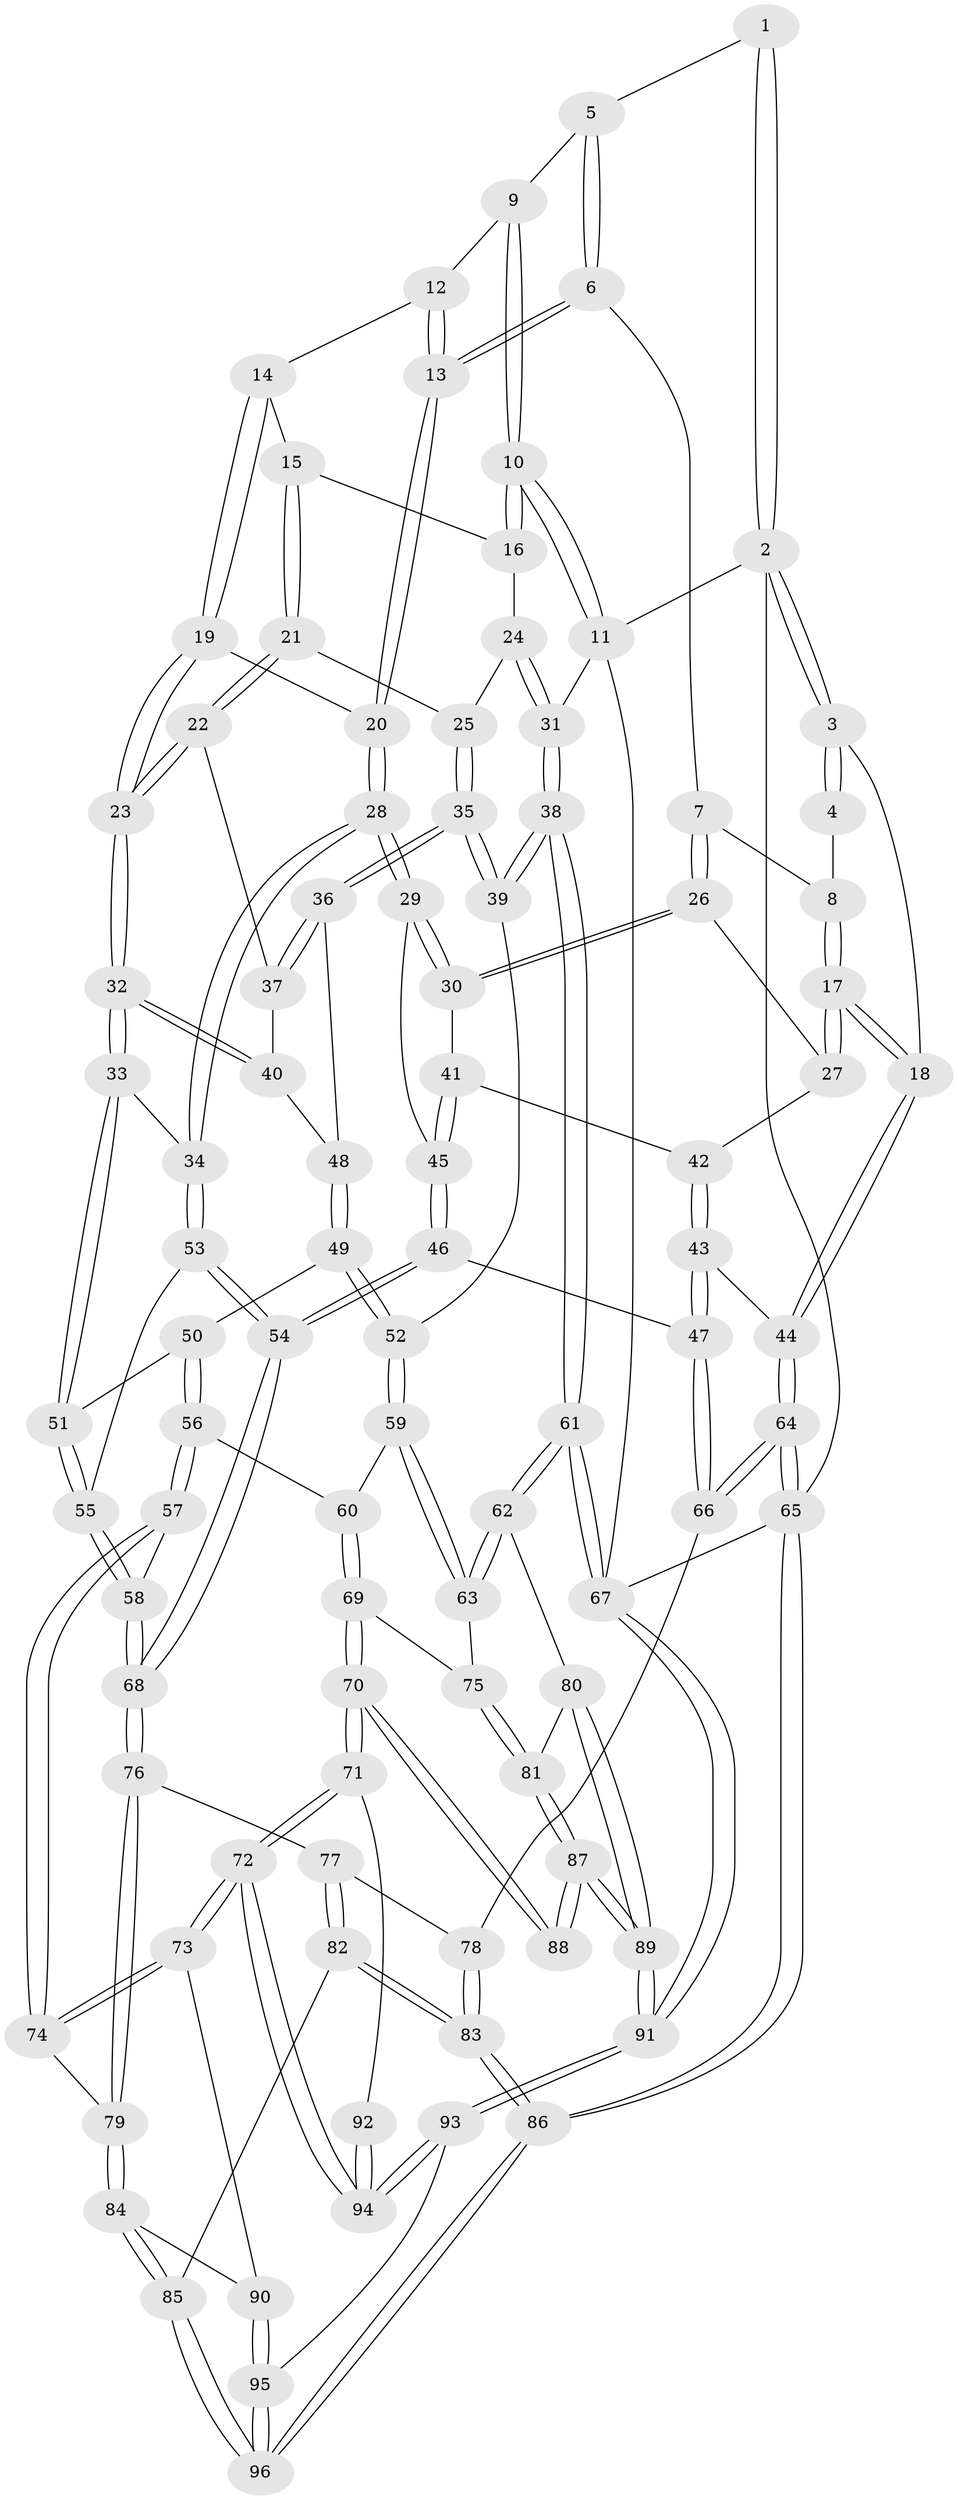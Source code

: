 // coarse degree distribution, {3: 0.08955223880597014, 8: 0.014925373134328358, 4: 0.4626865671641791, 5: 0.3283582089552239, 6: 0.1044776119402985}
// Generated by graph-tools (version 1.1) at 2025/52/02/27/25 19:52:44]
// undirected, 96 vertices, 237 edges
graph export_dot {
graph [start="1"]
  node [color=gray90,style=filled];
  1 [pos="+0.13698364498488488+0"];
  2 [pos="+0+0"];
  3 [pos="+0+0.2734326433521634"];
  4 [pos="+0.06936903854302175+0.07895284977938555"];
  5 [pos="+0.3301300877898045+0"];
  6 [pos="+0.33199008737502816+0"];
  7 [pos="+0.2893334601471447+0.07482635713906922"];
  8 [pos="+0.08583087307128894+0.15916323785366746"];
  9 [pos="+0.6231012704101513+0"];
  10 [pos="+1+0"];
  11 [pos="+1+0"];
  12 [pos="+0.6902952894644252+0.08454432209587318"];
  13 [pos="+0.5337531094520127+0.16076149903674783"];
  14 [pos="+0.739854985488739+0.13192905066776525"];
  15 [pos="+0.7410459364554771+0.1324623461709665"];
  16 [pos="+0.7985281686459883+0.09569519328013944"];
  17 [pos="+0.02833384327265765+0.2682628608177182"];
  18 [pos="+0+0.2924764657546684"];
  19 [pos="+0.6142330331713888+0.2498368311050958"];
  20 [pos="+0.5334815233037156+0.19623664669287819"];
  21 [pos="+0.7765123486231289+0.1967932032001359"];
  22 [pos="+0.7250105871134799+0.2943133993910576"];
  23 [pos="+0.6438500009712557+0.31655784169662415"];
  24 [pos="+0.9566853871922862+0.17607949505152554"];
  25 [pos="+0.8742308471580605+0.23740192187341638"];
  26 [pos="+0.2892906663148844+0.09057053140975256"];
  27 [pos="+0.06838289433907864+0.2813369639443881"];
  28 [pos="+0.39470804376083257+0.34009162454331476"];
  29 [pos="+0.36343473648871033+0.32308962906053107"];
  30 [pos="+0.32133552460416287+0.26926365099800936"];
  31 [pos="+1+0"];
  32 [pos="+0.615990911255901+0.38239057973112167"];
  33 [pos="+0.6109955988510822+0.3882841653778168"];
  34 [pos="+0.39596386335656386+0.34215149899209857"];
  35 [pos="+0.8845620355102728+0.36815350692623916"];
  36 [pos="+0.8333060782490862+0.36486470791538367"];
  37 [pos="+0.7679481743554651+0.3392023185314008"];
  38 [pos="+1+0.5471724192041104"];
  39 [pos="+0.9059331391995965+0.39311877769483905"];
  40 [pos="+0.7244553175512637+0.3966035490663851"];
  41 [pos="+0.12564614219322034+0.30100923655751033"];
  42 [pos="+0.08791206681837055+0.2934101423189383"];
  43 [pos="+0.12392764324520916+0.494075169790824"];
  44 [pos="+0+0.32940369204396747"];
  45 [pos="+0.21307438343759355+0.4308151283822979"];
  46 [pos="+0.15991195322823737+0.5358334256905694"];
  47 [pos="+0.15900067562763448+0.5357259807680714"];
  48 [pos="+0.7496021808928439+0.4268762374575086"];
  49 [pos="+0.7470857247825048+0.481242170519805"];
  50 [pos="+0.6288617651476434+0.4550751074612097"];
  51 [pos="+0.617166304508124+0.4366201671523285"];
  52 [pos="+0.7559032015942978+0.49083707237847396"];
  53 [pos="+0.4013059955525272+0.46294282651756136"];
  54 [pos="+0.2143253825044456+0.5789431199879677"];
  55 [pos="+0.4576013309450771+0.5443781331619937"];
  56 [pos="+0.6322082020163985+0.5784722942777266"];
  57 [pos="+0.4878336636421947+0.5928167873192463"];
  58 [pos="+0.45944316624592885+0.5520579222376761"];
  59 [pos="+0.7597206707917308+0.508405396776505"];
  60 [pos="+0.643844961272209+0.5882968538371062"];
  61 [pos="+1+0.6162319137595218"];
  62 [pos="+1+0.6256171237018898"];
  63 [pos="+0.8867462389309132+0.6572684300923004"];
  64 [pos="+0+0.668333043285235"];
  65 [pos="+0+1"];
  66 [pos="+0+0.6705596312732213"];
  67 [pos="+1+1"];
  68 [pos="+0.2555193451103045+0.6769352467791634"];
  69 [pos="+0.7171883513032559+0.7220459385783378"];
  70 [pos="+0.7093287630093488+0.7311563052540309"];
  71 [pos="+0.6179606354097389+0.8068771482940561"];
  72 [pos="+0.5862709771129675+0.827261876389534"];
  73 [pos="+0.5506319745616338+0.812969675271201"];
  74 [pos="+0.4813903906933427+0.7683957838056177"];
  75 [pos="+0.8216269797599656+0.6920445304512155"];
  76 [pos="+0.2564614454962774+0.6864492767664714"];
  77 [pos="+0.09904136147923671+0.7669547226891111"];
  78 [pos="+0+0.7127311861482107"];
  79 [pos="+0.3347061848832265+0.7810601677901622"];
  80 [pos="+0.9351373816665294+0.8539360778924729"];
  81 [pos="+0.8428151027111557+0.8534356005522507"];
  82 [pos="+0.11764633668935845+0.8665304603846394"];
  83 [pos="+0.052264736059357816+0.9440213641464766"];
  84 [pos="+0.30564265887025877+0.8483456110588985"];
  85 [pos="+0.27403998349927927+0.9000039363956808"];
  86 [pos="+0+1"];
  87 [pos="+0.826767659436072+0.8984441951300512"];
  88 [pos="+0.8090181633833647+0.8947775440465046"];
  89 [pos="+0.8865246856660745+0.9694843487807318"];
  90 [pos="+0.42718407630338723+0.939823306085415"];
  91 [pos="+0.9545398784175594+1"];
  92 [pos="+0.7814886296555289+0.9047511861637864"];
  93 [pos="+0.6337138087002813+1"];
  94 [pos="+0.6308173589350402+1"];
  95 [pos="+0.36274366622810283+1"];
  96 [pos="+0.28839063480098415+1"];
  1 -- 2;
  1 -- 2;
  1 -- 5;
  2 -- 3;
  2 -- 3;
  2 -- 11;
  2 -- 65;
  3 -- 4;
  3 -- 4;
  3 -- 18;
  4 -- 8;
  5 -- 6;
  5 -- 6;
  5 -- 9;
  6 -- 7;
  6 -- 13;
  6 -- 13;
  7 -- 8;
  7 -- 26;
  7 -- 26;
  8 -- 17;
  8 -- 17;
  9 -- 10;
  9 -- 10;
  9 -- 12;
  10 -- 11;
  10 -- 11;
  10 -- 16;
  10 -- 16;
  11 -- 31;
  11 -- 67;
  12 -- 13;
  12 -- 13;
  12 -- 14;
  13 -- 20;
  13 -- 20;
  14 -- 15;
  14 -- 19;
  14 -- 19;
  15 -- 16;
  15 -- 21;
  15 -- 21;
  16 -- 24;
  17 -- 18;
  17 -- 18;
  17 -- 27;
  17 -- 27;
  18 -- 44;
  18 -- 44;
  19 -- 20;
  19 -- 23;
  19 -- 23;
  20 -- 28;
  20 -- 28;
  21 -- 22;
  21 -- 22;
  21 -- 25;
  22 -- 23;
  22 -- 23;
  22 -- 37;
  23 -- 32;
  23 -- 32;
  24 -- 25;
  24 -- 31;
  24 -- 31;
  25 -- 35;
  25 -- 35;
  26 -- 27;
  26 -- 30;
  26 -- 30;
  27 -- 42;
  28 -- 29;
  28 -- 29;
  28 -- 34;
  28 -- 34;
  29 -- 30;
  29 -- 30;
  29 -- 45;
  30 -- 41;
  31 -- 38;
  31 -- 38;
  32 -- 33;
  32 -- 33;
  32 -- 40;
  32 -- 40;
  33 -- 34;
  33 -- 51;
  33 -- 51;
  34 -- 53;
  34 -- 53;
  35 -- 36;
  35 -- 36;
  35 -- 39;
  35 -- 39;
  36 -- 37;
  36 -- 37;
  36 -- 48;
  37 -- 40;
  38 -- 39;
  38 -- 39;
  38 -- 61;
  38 -- 61;
  39 -- 52;
  40 -- 48;
  41 -- 42;
  41 -- 45;
  41 -- 45;
  42 -- 43;
  42 -- 43;
  43 -- 44;
  43 -- 47;
  43 -- 47;
  44 -- 64;
  44 -- 64;
  45 -- 46;
  45 -- 46;
  46 -- 47;
  46 -- 54;
  46 -- 54;
  47 -- 66;
  47 -- 66;
  48 -- 49;
  48 -- 49;
  49 -- 50;
  49 -- 52;
  49 -- 52;
  50 -- 51;
  50 -- 56;
  50 -- 56;
  51 -- 55;
  51 -- 55;
  52 -- 59;
  52 -- 59;
  53 -- 54;
  53 -- 54;
  53 -- 55;
  54 -- 68;
  54 -- 68;
  55 -- 58;
  55 -- 58;
  56 -- 57;
  56 -- 57;
  56 -- 60;
  57 -- 58;
  57 -- 74;
  57 -- 74;
  58 -- 68;
  58 -- 68;
  59 -- 60;
  59 -- 63;
  59 -- 63;
  60 -- 69;
  60 -- 69;
  61 -- 62;
  61 -- 62;
  61 -- 67;
  61 -- 67;
  62 -- 63;
  62 -- 63;
  62 -- 80;
  63 -- 75;
  64 -- 65;
  64 -- 65;
  64 -- 66;
  64 -- 66;
  65 -- 86;
  65 -- 86;
  65 -- 67;
  66 -- 78;
  67 -- 91;
  67 -- 91;
  68 -- 76;
  68 -- 76;
  69 -- 70;
  69 -- 70;
  69 -- 75;
  70 -- 71;
  70 -- 71;
  70 -- 88;
  70 -- 88;
  71 -- 72;
  71 -- 72;
  71 -- 92;
  72 -- 73;
  72 -- 73;
  72 -- 94;
  72 -- 94;
  73 -- 74;
  73 -- 74;
  73 -- 90;
  74 -- 79;
  75 -- 81;
  75 -- 81;
  76 -- 77;
  76 -- 79;
  76 -- 79;
  77 -- 78;
  77 -- 82;
  77 -- 82;
  78 -- 83;
  78 -- 83;
  79 -- 84;
  79 -- 84;
  80 -- 81;
  80 -- 89;
  80 -- 89;
  81 -- 87;
  81 -- 87;
  82 -- 83;
  82 -- 83;
  82 -- 85;
  83 -- 86;
  83 -- 86;
  84 -- 85;
  84 -- 85;
  84 -- 90;
  85 -- 96;
  85 -- 96;
  86 -- 96;
  86 -- 96;
  87 -- 88;
  87 -- 88;
  87 -- 89;
  87 -- 89;
  89 -- 91;
  89 -- 91;
  90 -- 95;
  90 -- 95;
  91 -- 93;
  91 -- 93;
  92 -- 94;
  92 -- 94;
  93 -- 94;
  93 -- 94;
  93 -- 95;
  95 -- 96;
  95 -- 96;
}
